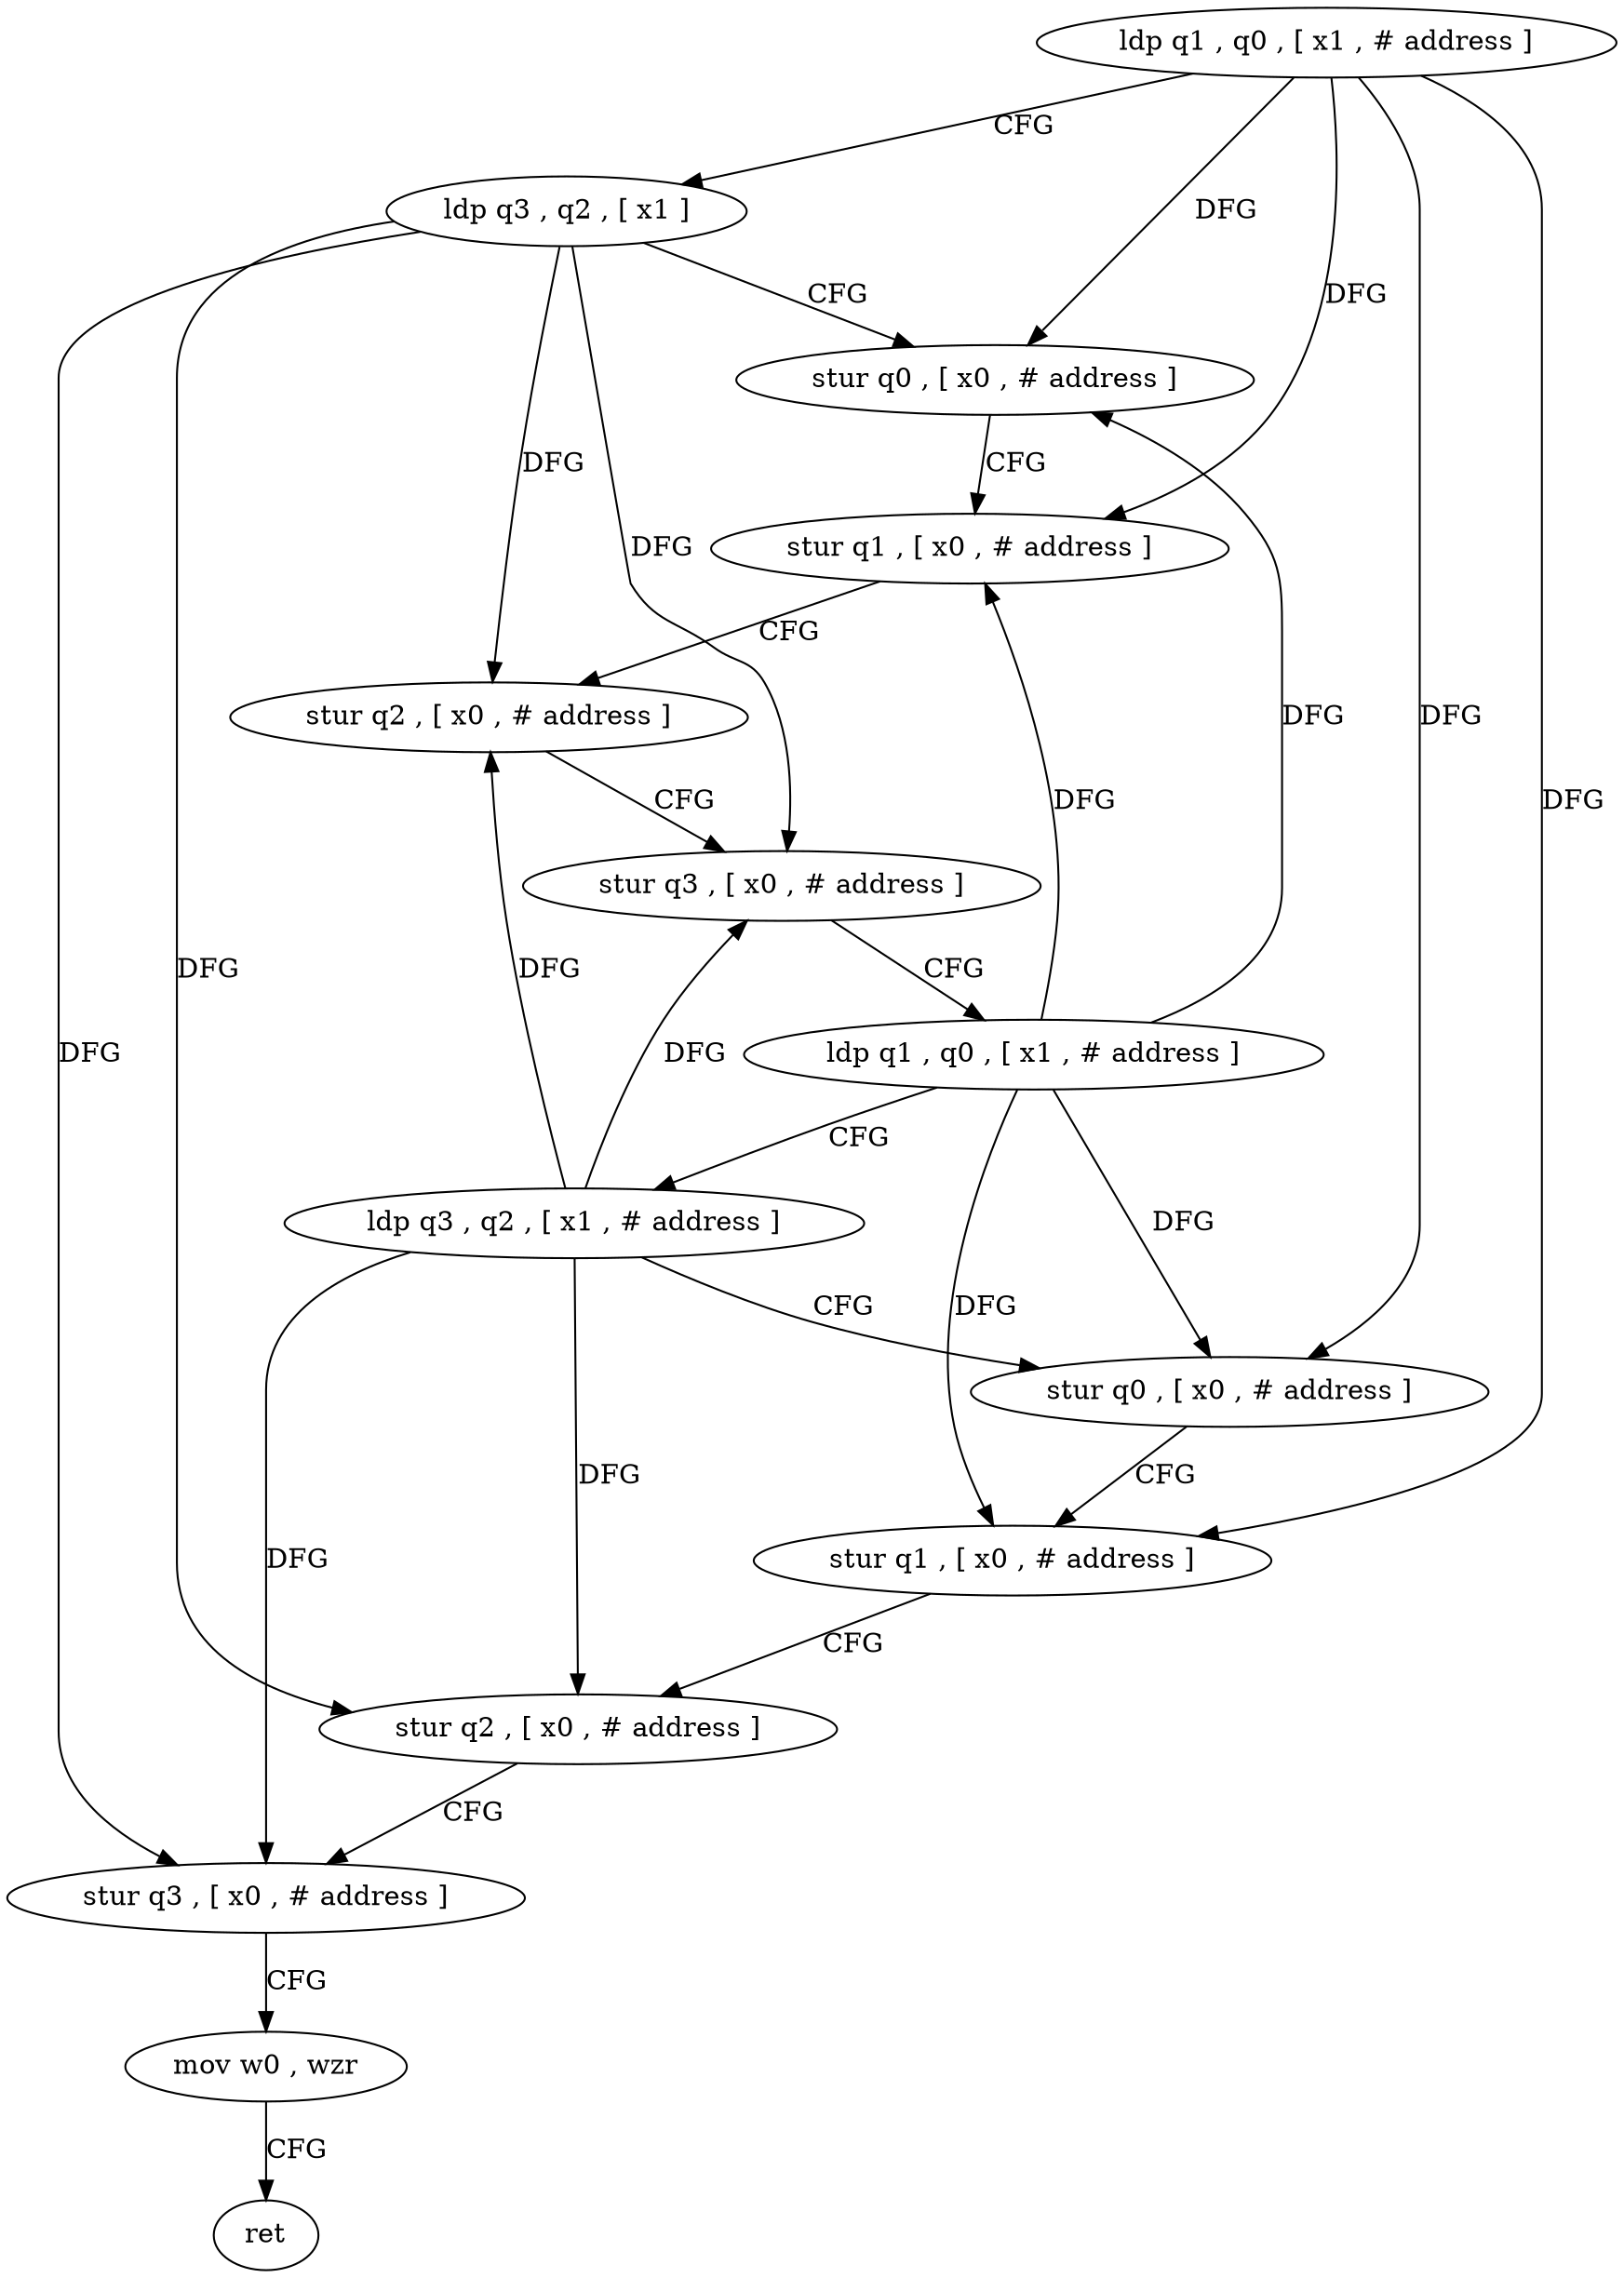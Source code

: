digraph "func" {
"181204" [label = "ldp q1 , q0 , [ x1 , # address ]" ]
"181208" [label = "ldp q3 , q2 , [ x1 ]" ]
"181212" [label = "stur q0 , [ x0 , # address ]" ]
"181216" [label = "stur q1 , [ x0 , # address ]" ]
"181220" [label = "stur q2 , [ x0 , # address ]" ]
"181224" [label = "stur q3 , [ x0 , # address ]" ]
"181228" [label = "ldp q1 , q0 , [ x1 , # address ]" ]
"181232" [label = "ldp q3 , q2 , [ x1 , # address ]" ]
"181236" [label = "stur q0 , [ x0 , # address ]" ]
"181240" [label = "stur q1 , [ x0 , # address ]" ]
"181244" [label = "stur q2 , [ x0 , # address ]" ]
"181248" [label = "stur q3 , [ x0 , # address ]" ]
"181252" [label = "mov w0 , wzr" ]
"181256" [label = "ret" ]
"181204" -> "181208" [ label = "CFG" ]
"181204" -> "181212" [ label = "DFG" ]
"181204" -> "181216" [ label = "DFG" ]
"181204" -> "181236" [ label = "DFG" ]
"181204" -> "181240" [ label = "DFG" ]
"181208" -> "181212" [ label = "CFG" ]
"181208" -> "181220" [ label = "DFG" ]
"181208" -> "181224" [ label = "DFG" ]
"181208" -> "181244" [ label = "DFG" ]
"181208" -> "181248" [ label = "DFG" ]
"181212" -> "181216" [ label = "CFG" ]
"181216" -> "181220" [ label = "CFG" ]
"181220" -> "181224" [ label = "CFG" ]
"181224" -> "181228" [ label = "CFG" ]
"181228" -> "181232" [ label = "CFG" ]
"181228" -> "181212" [ label = "DFG" ]
"181228" -> "181216" [ label = "DFG" ]
"181228" -> "181236" [ label = "DFG" ]
"181228" -> "181240" [ label = "DFG" ]
"181232" -> "181236" [ label = "CFG" ]
"181232" -> "181220" [ label = "DFG" ]
"181232" -> "181224" [ label = "DFG" ]
"181232" -> "181244" [ label = "DFG" ]
"181232" -> "181248" [ label = "DFG" ]
"181236" -> "181240" [ label = "CFG" ]
"181240" -> "181244" [ label = "CFG" ]
"181244" -> "181248" [ label = "CFG" ]
"181248" -> "181252" [ label = "CFG" ]
"181252" -> "181256" [ label = "CFG" ]
}
